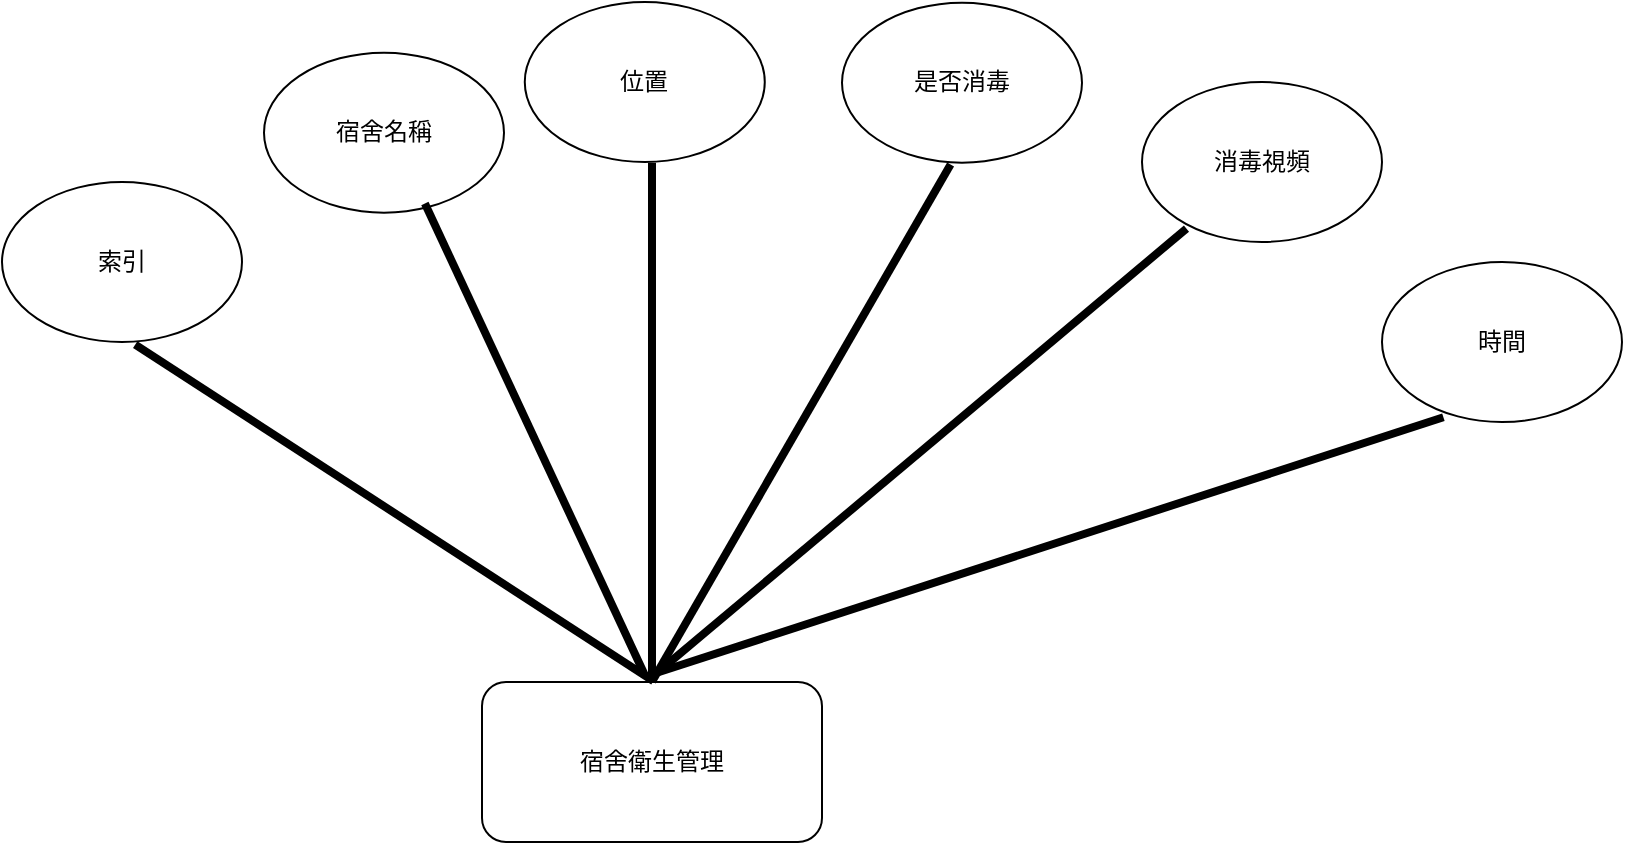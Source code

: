 <mxfile version="22.1.16" type="device">
  <diagram name="第 1 页" id="HjPA5xtiJfU4lGgb_Tsx">
    <mxGraphModel dx="1434" dy="746" grid="1" gridSize="10" guides="1" tooltips="1" connect="1" arrows="1" fold="1" page="1" pageScale="1" pageWidth="827" pageHeight="1169" math="0" shadow="0">
      <root>
        <mxCell id="0" />
        <mxCell id="1" parent="0" />
        <mxCell id="QtoWqBXK7rIs2_Sj8q02-1" value="宿舍衛生管理" style="rounded=1;whiteSpace=wrap;html=1;" vertex="1" parent="1">
          <mxGeometry x="480" y="600" width="170" height="80" as="geometry" />
        </mxCell>
        <mxCell id="QtoWqBXK7rIs2_Sj8q02-2" value="索引" style="ellipse;whiteSpace=wrap;html=1;" vertex="1" parent="1">
          <mxGeometry x="240" y="350" width="120" height="80" as="geometry" />
        </mxCell>
        <mxCell id="QtoWqBXK7rIs2_Sj8q02-3" value="宿舍名稱" style="ellipse;whiteSpace=wrap;html=1;" vertex="1" parent="1">
          <mxGeometry x="371" y="285.35" width="120" height="80" as="geometry" />
        </mxCell>
        <mxCell id="QtoWqBXK7rIs2_Sj8q02-4" value="位置" style="ellipse;whiteSpace=wrap;html=1;" vertex="1" parent="1">
          <mxGeometry x="501.39" y="260" width="120" height="80" as="geometry" />
        </mxCell>
        <mxCell id="QtoWqBXK7rIs2_Sj8q02-5" value="是否消毒" style="ellipse;whiteSpace=wrap;html=1;" vertex="1" parent="1">
          <mxGeometry x="660" y="260.35" width="120" height="80" as="geometry" />
        </mxCell>
        <mxCell id="QtoWqBXK7rIs2_Sj8q02-6" value="消毒視頻" style="ellipse;whiteSpace=wrap;html=1;" vertex="1" parent="1">
          <mxGeometry x="810" y="300" width="120" height="80" as="geometry" />
        </mxCell>
        <mxCell id="QtoWqBXK7rIs2_Sj8q02-7" value="時間" style="ellipse;whiteSpace=wrap;html=1;" vertex="1" parent="1">
          <mxGeometry x="930" y="390" width="120" height="80" as="geometry" />
        </mxCell>
        <mxCell id="QtoWqBXK7rIs2_Sj8q02-8" value="" style="line;strokeWidth=4;direction=south;html=1;perimeter=backbonePerimeter;points=[];outlineConnect=0;rotation=-57;" vertex="1" parent="1">
          <mxGeometry x="431.15" y="360.98" width="10" height="308.94" as="geometry" />
        </mxCell>
        <mxCell id="QtoWqBXK7rIs2_Sj8q02-9" value="" style="line;strokeWidth=4;direction=south;html=1;perimeter=backbonePerimeter;points=[];outlineConnect=0;rotation=-25;" vertex="1" parent="1">
          <mxGeometry x="501.39" y="348.58" width="10" height="260" as="geometry" />
        </mxCell>
        <mxCell id="QtoWqBXK7rIs2_Sj8q02-10" value="" style="line;strokeWidth=4;direction=south;html=1;perimeter=backbonePerimeter;points=[];outlineConnect=0;rotation=0;" vertex="1" parent="1">
          <mxGeometry x="560" y="340.35" width="10" height="259.65" as="geometry" />
        </mxCell>
        <mxCell id="QtoWqBXK7rIs2_Sj8q02-11" value="" style="line;strokeWidth=4;direction=south;html=1;perimeter=backbonePerimeter;points=[];outlineConnect=0;rotation=30;" vertex="1" parent="1">
          <mxGeometry x="634.67" y="321.25" width="10" height="298.48" as="geometry" />
        </mxCell>
        <mxCell id="QtoWqBXK7rIs2_Sj8q02-12" value="" style="line;strokeWidth=4;direction=south;html=1;perimeter=backbonePerimeter;points=[];outlineConnect=0;rotation=50;" vertex="1" parent="1">
          <mxGeometry x="695.03" y="311.67" width="10" height="345.15" as="geometry" />
        </mxCell>
        <mxCell id="QtoWqBXK7rIs2_Sj8q02-13" value="" style="line;strokeWidth=4;direction=south;html=1;perimeter=backbonePerimeter;points=[];outlineConnect=0;rotation=72;" vertex="1" parent="1">
          <mxGeometry x="758.29" y="324.19" width="10" height="415.15" as="geometry" />
        </mxCell>
      </root>
    </mxGraphModel>
  </diagram>
</mxfile>
